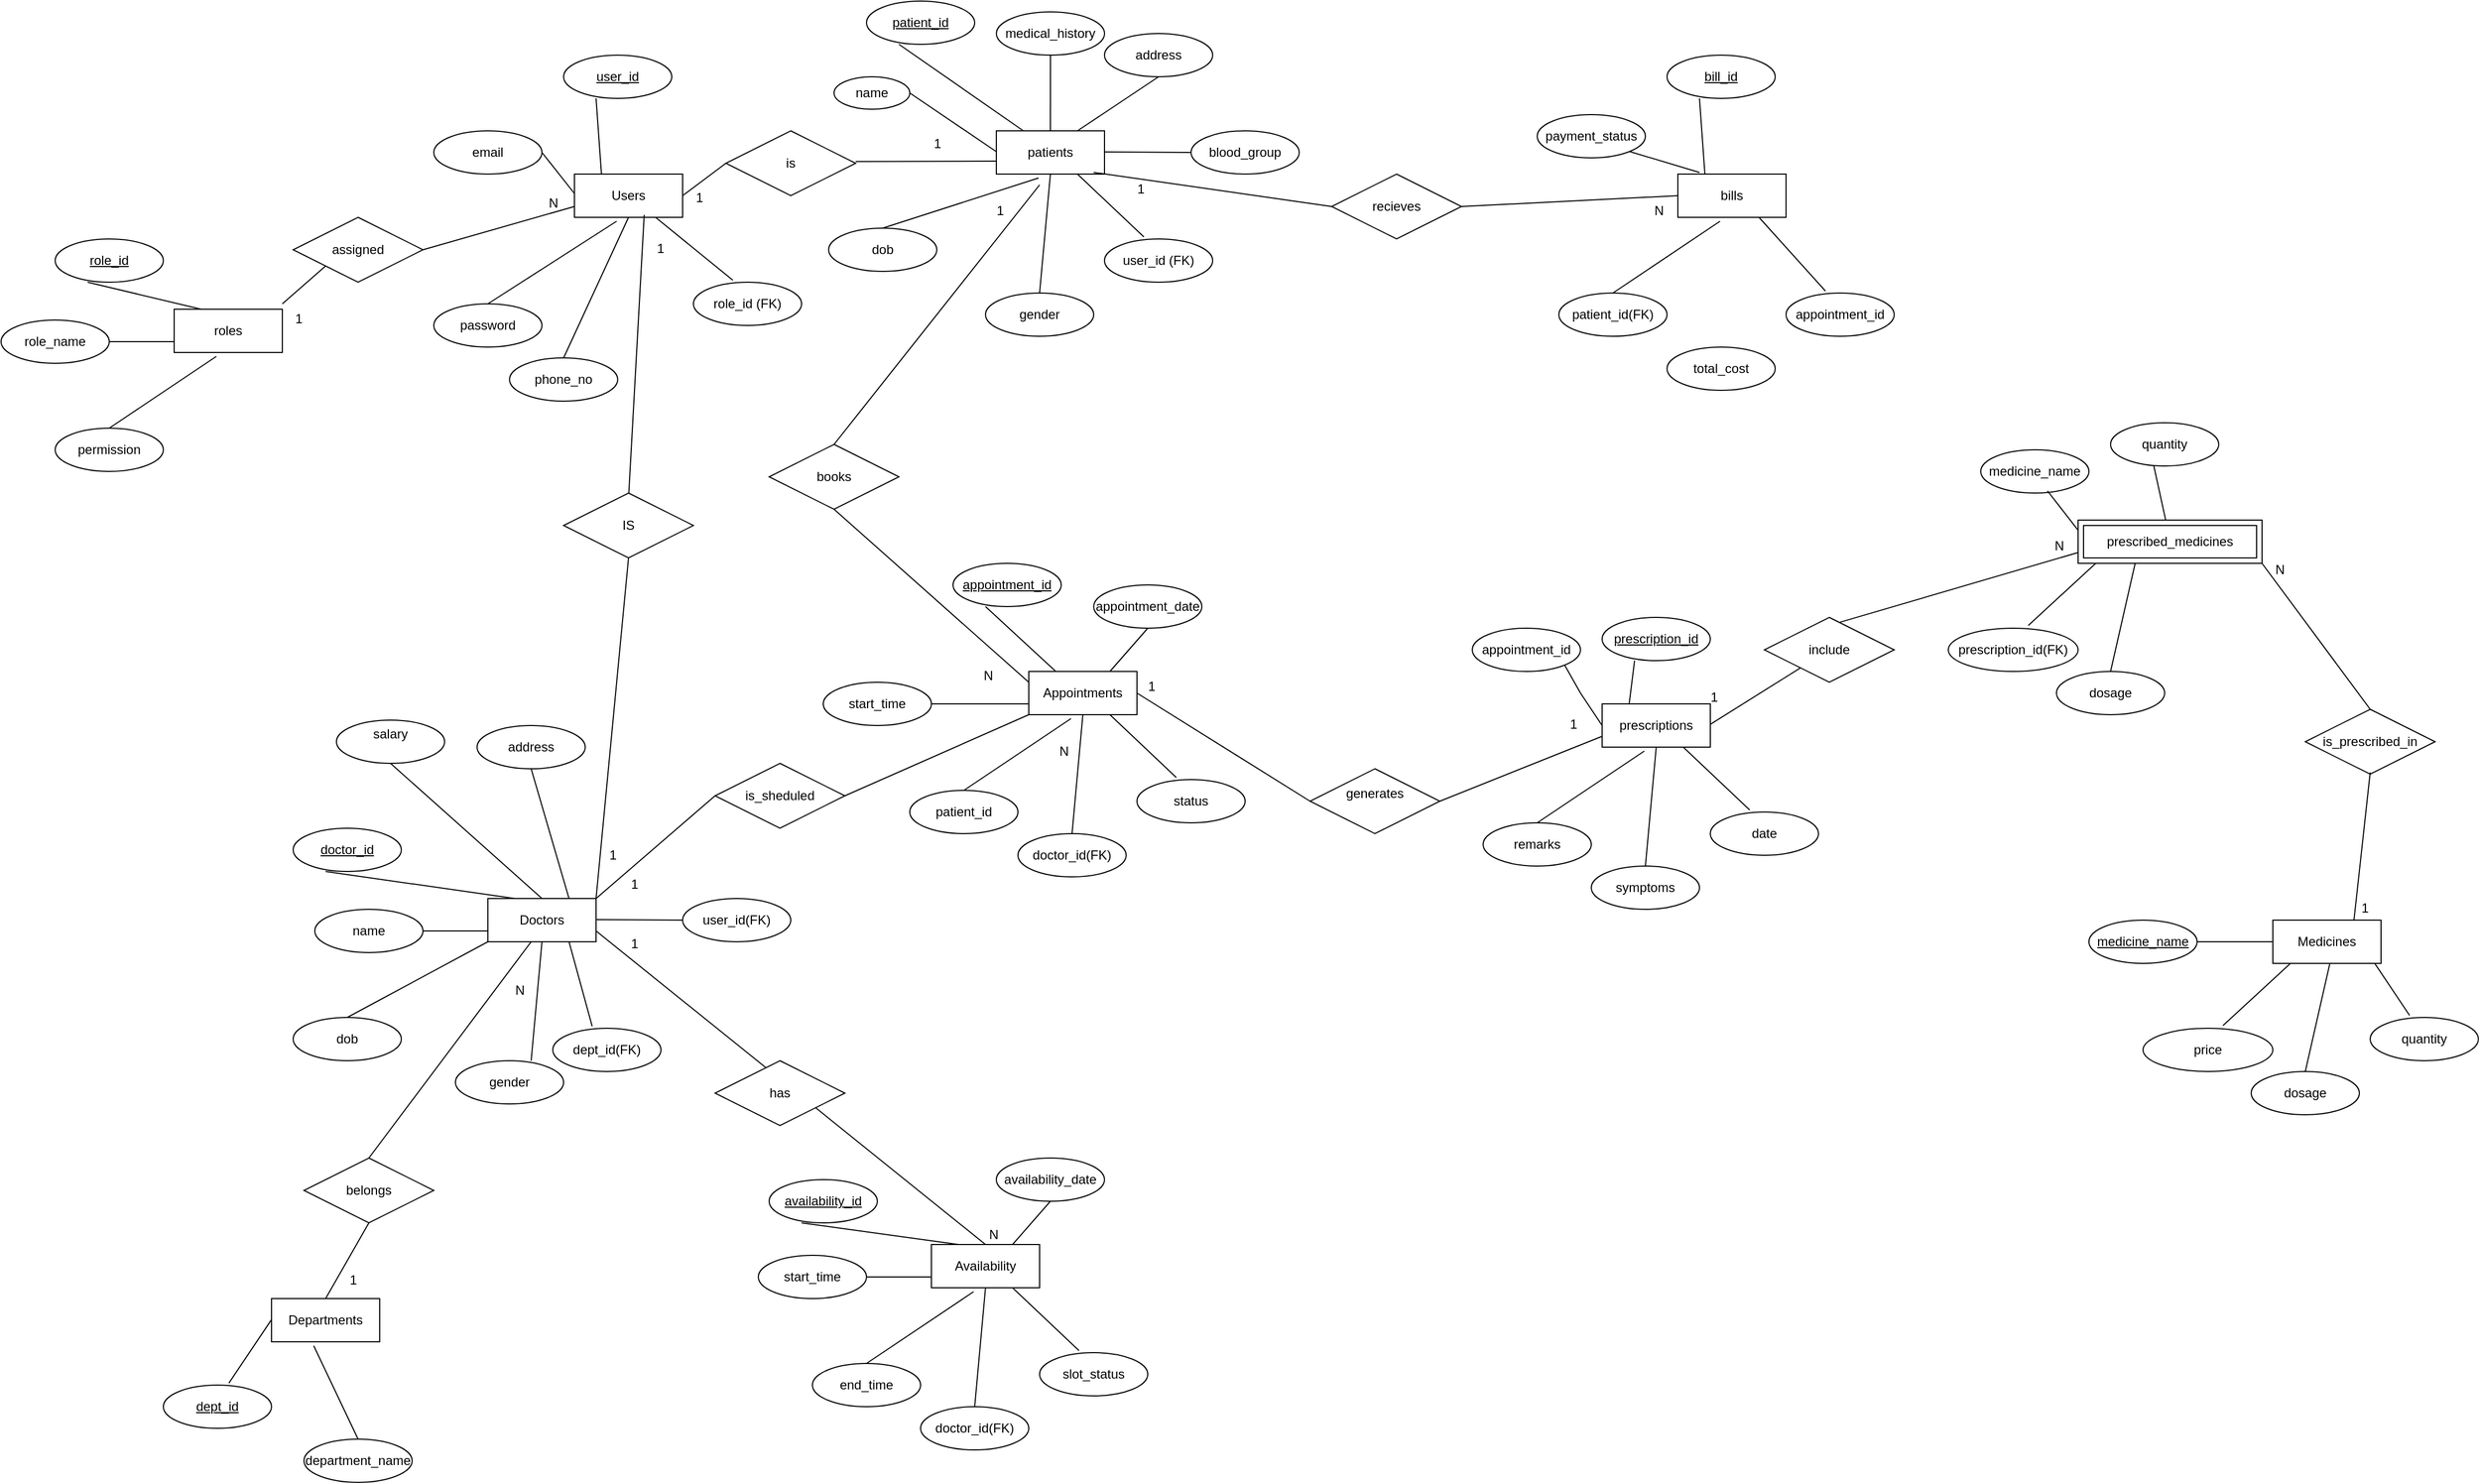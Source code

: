 <mxfile version="24.7.17">
  <diagram name="Page-1" id="zW1g4C6BafIXqibn1adY">
    <mxGraphModel dx="3634" dy="1392" grid="1" gridSize="10" guides="1" tooltips="1" connect="1" arrows="1" fold="1" page="1" pageScale="1" pageWidth="850" pageHeight="1100" math="0" shadow="0">
      <root>
        <mxCell id="0" />
        <mxCell id="1" parent="0" />
        <mxCell id="oZgCo_1qlDKIBE6nWb-r-1" value="Users" style="whiteSpace=wrap;html=1;align=center;" vertex="1" parent="1">
          <mxGeometry x="190" y="250" width="100" height="40" as="geometry" />
        </mxCell>
        <mxCell id="oZgCo_1qlDKIBE6nWb-r-2" value="user_id" style="ellipse;whiteSpace=wrap;html=1;align=center;fontStyle=4;" vertex="1" parent="1">
          <mxGeometry x="180" y="140" width="100" height="40" as="geometry" />
        </mxCell>
        <mxCell id="oZgCo_1qlDKIBE6nWb-r-3" value="email" style="ellipse;whiteSpace=wrap;html=1;align=center;" vertex="1" parent="1">
          <mxGeometry x="60" y="210" width="100" height="40" as="geometry" />
        </mxCell>
        <mxCell id="oZgCo_1qlDKIBE6nWb-r-4" value="password" style="ellipse;whiteSpace=wrap;html=1;align=center;" vertex="1" parent="1">
          <mxGeometry x="60" y="370" width="100" height="40" as="geometry" />
        </mxCell>
        <mxCell id="oZgCo_1qlDKIBE6nWb-r-8" value="" style="endArrow=none;html=1;rounded=0;exitX=0.5;exitY=0;exitDx=0;exitDy=0;entryX=0.39;entryY=1.091;entryDx=0;entryDy=0;entryPerimeter=0;" edge="1" parent="1" source="oZgCo_1qlDKIBE6nWb-r-4" target="oZgCo_1qlDKIBE6nWb-r-1">
          <mxGeometry relative="1" as="geometry">
            <mxPoint x="140" y="340" as="sourcePoint" />
            <mxPoint x="300" y="340" as="targetPoint" />
          </mxGeometry>
        </mxCell>
        <mxCell id="oZgCo_1qlDKIBE6nWb-r-10" value="role_id (FK)" style="ellipse;whiteSpace=wrap;html=1;align=center;" vertex="1" parent="1">
          <mxGeometry x="300" y="350" width="100" height="40" as="geometry" />
        </mxCell>
        <mxCell id="oZgCo_1qlDKIBE6nWb-r-14" value="" style="endArrow=none;html=1;rounded=0;entryX=0.3;entryY=1;entryDx=0;entryDy=0;entryPerimeter=0;exitX=0.25;exitY=0;exitDx=0;exitDy=0;" edge="1" parent="1" source="oZgCo_1qlDKIBE6nWb-r-1" target="oZgCo_1qlDKIBE6nWb-r-2">
          <mxGeometry relative="1" as="geometry">
            <mxPoint x="200" y="230" as="sourcePoint" />
            <mxPoint x="360" y="230" as="targetPoint" />
          </mxGeometry>
        </mxCell>
        <mxCell id="oZgCo_1qlDKIBE6nWb-r-15" value="" style="endArrow=none;html=1;rounded=0;exitX=0.364;exitY=-0.047;exitDx=0;exitDy=0;exitPerimeter=0;entryX=0.75;entryY=1;entryDx=0;entryDy=0;" edge="1" parent="1" source="oZgCo_1qlDKIBE6nWb-r-10" target="oZgCo_1qlDKIBE6nWb-r-1">
          <mxGeometry relative="1" as="geometry">
            <mxPoint x="270" y="345" as="sourcePoint" />
            <mxPoint x="320" y="275" as="targetPoint" />
          </mxGeometry>
        </mxCell>
        <mxCell id="oZgCo_1qlDKIBE6nWb-r-16" value="phone_no" style="ellipse;whiteSpace=wrap;html=1;align=center;" vertex="1" parent="1">
          <mxGeometry x="130" y="420" width="100" height="40" as="geometry" />
        </mxCell>
        <mxCell id="oZgCo_1qlDKIBE6nWb-r-17" value="patients" style="whiteSpace=wrap;html=1;align=center;" vertex="1" parent="1">
          <mxGeometry x="580" y="210" width="100" height="40" as="geometry" />
        </mxCell>
        <mxCell id="oZgCo_1qlDKIBE6nWb-r-18" value="patient_id" style="ellipse;whiteSpace=wrap;html=1;align=center;fontStyle=4;" vertex="1" parent="1">
          <mxGeometry x="460" y="90" width="100" height="40" as="geometry" />
        </mxCell>
        <mxCell id="oZgCo_1qlDKIBE6nWb-r-19" value="name" style="ellipse;whiteSpace=wrap;html=1;align=center;" vertex="1" parent="1">
          <mxGeometry x="430" y="160" width="70" height="30" as="geometry" />
        </mxCell>
        <mxCell id="oZgCo_1qlDKIBE6nWb-r-20" value="dob" style="ellipse;whiteSpace=wrap;html=1;align=center;" vertex="1" parent="1">
          <mxGeometry x="425" y="300" width="100" height="40" as="geometry" />
        </mxCell>
        <mxCell id="oZgCo_1qlDKIBE6nWb-r-21" value="" style="endArrow=none;html=1;rounded=0;exitX=0.5;exitY=0;exitDx=0;exitDy=0;entryX=0.39;entryY=1.091;entryDx=0;entryDy=0;entryPerimeter=0;" edge="1" parent="1" source="oZgCo_1qlDKIBE6nWb-r-20" target="oZgCo_1qlDKIBE6nWb-r-17">
          <mxGeometry relative="1" as="geometry">
            <mxPoint x="530" y="300" as="sourcePoint" />
            <mxPoint x="690" y="300" as="targetPoint" />
          </mxGeometry>
        </mxCell>
        <mxCell id="oZgCo_1qlDKIBE6nWb-r-22" value="user_id (FK)" style="ellipse;whiteSpace=wrap;html=1;align=center;" vertex="1" parent="1">
          <mxGeometry x="680" y="310" width="100" height="40" as="geometry" />
        </mxCell>
        <mxCell id="oZgCo_1qlDKIBE6nWb-r-24" value="" style="endArrow=none;html=1;rounded=0;entryX=0.3;entryY=1;entryDx=0;entryDy=0;entryPerimeter=0;exitX=0.25;exitY=0;exitDx=0;exitDy=0;" edge="1" parent="1" source="oZgCo_1qlDKIBE6nWb-r-17" target="oZgCo_1qlDKIBE6nWb-r-18">
          <mxGeometry relative="1" as="geometry">
            <mxPoint x="590" y="190" as="sourcePoint" />
            <mxPoint x="750" y="190" as="targetPoint" />
          </mxGeometry>
        </mxCell>
        <mxCell id="oZgCo_1qlDKIBE6nWb-r-25" value="" style="endArrow=none;html=1;rounded=0;exitX=0.364;exitY=-0.047;exitDx=0;exitDy=0;exitPerimeter=0;entryX=0.75;entryY=1;entryDx=0;entryDy=0;" edge="1" parent="1" source="oZgCo_1qlDKIBE6nWb-r-22" target="oZgCo_1qlDKIBE6nWb-r-17">
          <mxGeometry relative="1" as="geometry">
            <mxPoint x="660" y="305" as="sourcePoint" />
            <mxPoint x="710" y="235" as="targetPoint" />
          </mxGeometry>
        </mxCell>
        <mxCell id="oZgCo_1qlDKIBE6nWb-r-26" value="gender" style="ellipse;whiteSpace=wrap;html=1;align=center;" vertex="1" parent="1">
          <mxGeometry x="570" y="360" width="100" height="40" as="geometry" />
        </mxCell>
        <mxCell id="oZgCo_1qlDKIBE6nWb-r-27" value="blood_group" style="ellipse;whiteSpace=wrap;html=1;align=center;" vertex="1" parent="1">
          <mxGeometry x="760" y="210" width="100" height="40" as="geometry" />
        </mxCell>
        <mxCell id="oZgCo_1qlDKIBE6nWb-r-28" value="medical_history" style="ellipse;whiteSpace=wrap;html=1;align=center;" vertex="1" parent="1">
          <mxGeometry x="580.06" y="100" width="100" height="40" as="geometry" />
        </mxCell>
        <mxCell id="oZgCo_1qlDKIBE6nWb-r-29" value="address" style="ellipse;whiteSpace=wrap;html=1;align=center;" vertex="1" parent="1">
          <mxGeometry x="680" y="120" width="100" height="40" as="geometry" />
        </mxCell>
        <mxCell id="oZgCo_1qlDKIBE6nWb-r-30" value="" style="endArrow=none;html=1;rounded=0;entryX=0.5;entryY=1;entryDx=0;entryDy=0;" edge="1" parent="1" target="oZgCo_1qlDKIBE6nWb-r-17">
          <mxGeometry relative="1" as="geometry">
            <mxPoint x="620" y="360" as="sourcePoint" />
            <mxPoint x="720" y="310" as="targetPoint" />
          </mxGeometry>
        </mxCell>
        <mxCell id="oZgCo_1qlDKIBE6nWb-r-34" value="" style="endArrow=none;html=1;rounded=0;entryX=0.5;entryY=1;entryDx=0;entryDy=0;exitX=0.75;exitY=0;exitDx=0;exitDy=0;" edge="1" parent="1" source="oZgCo_1qlDKIBE6nWb-r-17" target="oZgCo_1qlDKIBE6nWb-r-29">
          <mxGeometry relative="1" as="geometry">
            <mxPoint x="690" y="145" as="sourcePoint" />
            <mxPoint x="850" y="145" as="targetPoint" />
          </mxGeometry>
        </mxCell>
        <mxCell id="oZgCo_1qlDKIBE6nWb-r-35" value="" style="endArrow=none;html=1;rounded=0;" edge="1" parent="1">
          <mxGeometry relative="1" as="geometry">
            <mxPoint x="680" y="229.55" as="sourcePoint" />
            <mxPoint x="760" y="230" as="targetPoint" />
          </mxGeometry>
        </mxCell>
        <mxCell id="oZgCo_1qlDKIBE6nWb-r-198" value="Doctors" style="whiteSpace=wrap;html=1;align=center;" vertex="1" parent="1">
          <mxGeometry x="110" y="920" width="100" height="40" as="geometry" />
        </mxCell>
        <mxCell id="oZgCo_1qlDKIBE6nWb-r-199" value="doctor_id" style="ellipse;whiteSpace=wrap;html=1;align=center;fontStyle=4;" vertex="1" parent="1">
          <mxGeometry x="-70" y="855" width="100" height="40" as="geometry" />
        </mxCell>
        <mxCell id="oZgCo_1qlDKIBE6nWb-r-200" value="name" style="ellipse;whiteSpace=wrap;html=1;align=center;" vertex="1" parent="1">
          <mxGeometry x="-50" y="930" width="100" height="40" as="geometry" />
        </mxCell>
        <mxCell id="oZgCo_1qlDKIBE6nWb-r-201" value="dob" style="ellipse;whiteSpace=wrap;html=1;align=center;" vertex="1" parent="1">
          <mxGeometry x="-70" y="1030" width="100" height="40" as="geometry" />
        </mxCell>
        <mxCell id="oZgCo_1qlDKIBE6nWb-r-202" value="" style="endArrow=none;html=1;rounded=0;exitX=0.5;exitY=0;exitDx=0;exitDy=0;entryX=0;entryY=1;entryDx=0;entryDy=0;" edge="1" parent="1" source="oZgCo_1qlDKIBE6nWb-r-201" target="oZgCo_1qlDKIBE6nWb-r-198">
          <mxGeometry relative="1" as="geometry">
            <mxPoint x="60" y="1010" as="sourcePoint" />
            <mxPoint x="220" y="1010" as="targetPoint" />
          </mxGeometry>
        </mxCell>
        <mxCell id="oZgCo_1qlDKIBE6nWb-r-203" value="dept_id(FK)" style="ellipse;whiteSpace=wrap;html=1;align=center;" vertex="1" parent="1">
          <mxGeometry x="170" y="1040" width="100" height="40" as="geometry" />
        </mxCell>
        <mxCell id="oZgCo_1qlDKIBE6nWb-r-204" value="" style="line;strokeWidth=1;rotatable=0;dashed=0;labelPosition=right;align=left;verticalAlign=middle;spacingTop=0;spacingLeft=6;points=[];portConstraint=eastwest;" vertex="1" parent="1">
          <mxGeometry x="50" y="945" width="60" height="10" as="geometry" />
        </mxCell>
        <mxCell id="oZgCo_1qlDKIBE6nWb-r-205" value="" style="endArrow=none;html=1;rounded=0;entryX=0.3;entryY=1;entryDx=0;entryDy=0;entryPerimeter=0;exitX=0.25;exitY=0;exitDx=0;exitDy=0;" edge="1" parent="1" source="oZgCo_1qlDKIBE6nWb-r-198" target="oZgCo_1qlDKIBE6nWb-r-199">
          <mxGeometry relative="1" as="geometry">
            <mxPoint x="120" y="900" as="sourcePoint" />
            <mxPoint x="280" y="900" as="targetPoint" />
          </mxGeometry>
        </mxCell>
        <mxCell id="oZgCo_1qlDKIBE6nWb-r-206" value="" style="endArrow=none;html=1;rounded=0;exitX=0.364;exitY=-0.047;exitDx=0;exitDy=0;exitPerimeter=0;entryX=0.75;entryY=1;entryDx=0;entryDy=0;" edge="1" parent="1" source="oZgCo_1qlDKIBE6nWb-r-203" target="oZgCo_1qlDKIBE6nWb-r-198">
          <mxGeometry relative="1" as="geometry">
            <mxPoint x="190" y="1015" as="sourcePoint" />
            <mxPoint x="240" y="945" as="targetPoint" />
          </mxGeometry>
        </mxCell>
        <mxCell id="oZgCo_1qlDKIBE6nWb-r-207" value="gender" style="ellipse;whiteSpace=wrap;html=1;align=center;" vertex="1" parent="1">
          <mxGeometry x="80" y="1070" width="100" height="40" as="geometry" />
        </mxCell>
        <mxCell id="oZgCo_1qlDKIBE6nWb-r-208" value="user_id(FK)" style="ellipse;whiteSpace=wrap;html=1;align=center;" vertex="1" parent="1">
          <mxGeometry x="290" y="920" width="100" height="40" as="geometry" />
        </mxCell>
        <mxCell id="oZgCo_1qlDKIBE6nWb-r-209" value="address" style="ellipse;whiteSpace=wrap;html=1;align=center;" vertex="1" parent="1">
          <mxGeometry x="100" y="760" width="100" height="40" as="geometry" />
        </mxCell>
        <mxCell id="oZgCo_1qlDKIBE6nWb-r-210" value="" style="endArrow=none;html=1;rounded=0;entryX=0.5;entryY=1;entryDx=0;entryDy=0;" edge="1" parent="1" target="oZgCo_1qlDKIBE6nWb-r-198">
          <mxGeometry relative="1" as="geometry">
            <mxPoint x="150" y="1070" as="sourcePoint" />
            <mxPoint x="250" y="1020" as="targetPoint" />
          </mxGeometry>
        </mxCell>
        <mxCell id="oZgCo_1qlDKIBE6nWb-r-211" value="" style="endArrow=none;html=1;rounded=0;entryX=0.5;entryY=1;entryDx=0;entryDy=0;exitX=0.75;exitY=0;exitDx=0;exitDy=0;" edge="1" parent="1" source="oZgCo_1qlDKIBE6nWb-r-198" target="oZgCo_1qlDKIBE6nWb-r-209">
          <mxGeometry relative="1" as="geometry">
            <mxPoint x="220" y="855" as="sourcePoint" />
            <mxPoint x="380" y="855" as="targetPoint" />
          </mxGeometry>
        </mxCell>
        <mxCell id="oZgCo_1qlDKIBE6nWb-r-212" value="" style="endArrow=none;html=1;rounded=0;" edge="1" parent="1">
          <mxGeometry relative="1" as="geometry">
            <mxPoint x="210" y="939.55" as="sourcePoint" />
            <mxPoint x="290" y="940" as="targetPoint" />
          </mxGeometry>
        </mxCell>
        <mxCell id="oZgCo_1qlDKIBE6nWb-r-213" value="" style="endArrow=none;html=1;rounded=0;exitX=0.5;exitY=0;exitDx=0;exitDy=0;entryX=0.5;entryY=1;entryDx=0;entryDy=0;" edge="1" parent="1" source="oZgCo_1qlDKIBE6nWb-r-198" target="oZgCo_1qlDKIBE6nWb-r-214">
          <mxGeometry relative="1" as="geometry">
            <mxPoint x="90" y="770" as="sourcePoint" />
            <mxPoint x="160" y="830" as="targetPoint" />
          </mxGeometry>
        </mxCell>
        <mxCell id="oZgCo_1qlDKIBE6nWb-r-214" value="salary&lt;div&gt;&lt;br&gt;&lt;/div&gt;" style="ellipse;whiteSpace=wrap;html=1;align=center;" vertex="1" parent="1">
          <mxGeometry x="-30" y="755" width="100" height="40" as="geometry" />
        </mxCell>
        <mxCell id="oZgCo_1qlDKIBE6nWb-r-215" value="Availability" style="whiteSpace=wrap;html=1;align=center;" vertex="1" parent="1">
          <mxGeometry x="520" y="1240" width="100" height="40" as="geometry" />
        </mxCell>
        <mxCell id="oZgCo_1qlDKIBE6nWb-r-216" value="availability_id" style="ellipse;whiteSpace=wrap;html=1;align=center;fontStyle=4;" vertex="1" parent="1">
          <mxGeometry x="370" y="1180" width="100" height="40" as="geometry" />
        </mxCell>
        <mxCell id="oZgCo_1qlDKIBE6nWb-r-217" value="start_time" style="ellipse;whiteSpace=wrap;html=1;align=center;" vertex="1" parent="1">
          <mxGeometry x="360" y="1250" width="100" height="40" as="geometry" />
        </mxCell>
        <mxCell id="oZgCo_1qlDKIBE6nWb-r-218" value="end_time" style="ellipse;whiteSpace=wrap;html=1;align=center;" vertex="1" parent="1">
          <mxGeometry x="410" y="1350" width="100" height="40" as="geometry" />
        </mxCell>
        <mxCell id="oZgCo_1qlDKIBE6nWb-r-219" value="" style="endArrow=none;html=1;rounded=0;exitX=0.5;exitY=0;exitDx=0;exitDy=0;entryX=0.39;entryY=1.091;entryDx=0;entryDy=0;entryPerimeter=0;" edge="1" parent="1" source="oZgCo_1qlDKIBE6nWb-r-218" target="oZgCo_1qlDKIBE6nWb-r-215">
          <mxGeometry relative="1" as="geometry">
            <mxPoint x="470" y="1330" as="sourcePoint" />
            <mxPoint x="630" y="1330" as="targetPoint" />
          </mxGeometry>
        </mxCell>
        <mxCell id="oZgCo_1qlDKIBE6nWb-r-220" value="slot_status" style="ellipse;whiteSpace=wrap;html=1;align=center;" vertex="1" parent="1">
          <mxGeometry x="620" y="1340" width="100" height="40" as="geometry" />
        </mxCell>
        <mxCell id="oZgCo_1qlDKIBE6nWb-r-221" value="" style="line;strokeWidth=1;rotatable=0;dashed=0;labelPosition=right;align=left;verticalAlign=middle;spacingTop=0;spacingLeft=6;points=[];portConstraint=eastwest;" vertex="1" parent="1">
          <mxGeometry x="460" y="1265" width="60" height="10" as="geometry" />
        </mxCell>
        <mxCell id="oZgCo_1qlDKIBE6nWb-r-222" value="" style="endArrow=none;html=1;rounded=0;entryX=0.3;entryY=1;entryDx=0;entryDy=0;entryPerimeter=0;exitX=0.25;exitY=0;exitDx=0;exitDy=0;" edge="1" parent="1" source="oZgCo_1qlDKIBE6nWb-r-215" target="oZgCo_1qlDKIBE6nWb-r-216">
          <mxGeometry relative="1" as="geometry">
            <mxPoint x="530" y="1220" as="sourcePoint" />
            <mxPoint x="690" y="1220" as="targetPoint" />
          </mxGeometry>
        </mxCell>
        <mxCell id="oZgCo_1qlDKIBE6nWb-r-223" value="" style="endArrow=none;html=1;rounded=0;exitX=0.364;exitY=-0.047;exitDx=0;exitDy=0;exitPerimeter=0;entryX=0.75;entryY=1;entryDx=0;entryDy=0;" edge="1" parent="1" source="oZgCo_1qlDKIBE6nWb-r-220" target="oZgCo_1qlDKIBE6nWb-r-215">
          <mxGeometry relative="1" as="geometry">
            <mxPoint x="600" y="1335" as="sourcePoint" />
            <mxPoint x="650" y="1265" as="targetPoint" />
          </mxGeometry>
        </mxCell>
        <mxCell id="oZgCo_1qlDKIBE6nWb-r-224" value="doctor_id(FK)" style="ellipse;whiteSpace=wrap;html=1;align=center;" vertex="1" parent="1">
          <mxGeometry x="510" y="1390" width="100" height="40" as="geometry" />
        </mxCell>
        <mxCell id="oZgCo_1qlDKIBE6nWb-r-225" value="availability_date" style="ellipse;whiteSpace=wrap;html=1;align=center;" vertex="1" parent="1">
          <mxGeometry x="580" y="1160" width="100" height="40" as="geometry" />
        </mxCell>
        <mxCell id="oZgCo_1qlDKIBE6nWb-r-226" value="" style="endArrow=none;html=1;rounded=0;entryX=0.5;entryY=1;entryDx=0;entryDy=0;" edge="1" parent="1" target="oZgCo_1qlDKIBE6nWb-r-215">
          <mxGeometry relative="1" as="geometry">
            <mxPoint x="560" y="1390" as="sourcePoint" />
            <mxPoint x="660" y="1340" as="targetPoint" />
          </mxGeometry>
        </mxCell>
        <mxCell id="oZgCo_1qlDKIBE6nWb-r-227" value="" style="endArrow=none;html=1;rounded=0;entryX=0.5;entryY=1;entryDx=0;entryDy=0;exitX=0.75;exitY=0;exitDx=0;exitDy=0;" edge="1" parent="1" source="oZgCo_1qlDKIBE6nWb-r-215" target="oZgCo_1qlDKIBE6nWb-r-225">
          <mxGeometry relative="1" as="geometry">
            <mxPoint x="630" y="1175" as="sourcePoint" />
            <mxPoint x="790" y="1175" as="targetPoint" />
          </mxGeometry>
        </mxCell>
        <mxCell id="oZgCo_1qlDKIBE6nWb-r-228" value="" style="endArrow=none;html=1;rounded=0;exitX=1;exitY=0.75;exitDx=0;exitDy=0;entryX=0.5;entryY=0;entryDx=0;entryDy=0;" edge="1" parent="1" source="oZgCo_1qlDKIBE6nWb-r-198" target="oZgCo_1qlDKIBE6nWb-r-215">
          <mxGeometry relative="1" as="geometry">
            <mxPoint x="300" y="1100" as="sourcePoint" />
            <mxPoint x="460" y="1100" as="targetPoint" />
          </mxGeometry>
        </mxCell>
        <mxCell id="oZgCo_1qlDKIBE6nWb-r-230" value="has" style="shape=rhombus;perimeter=rhombusPerimeter;whiteSpace=wrap;html=1;align=center;" vertex="1" parent="1">
          <mxGeometry x="320" y="1070" width="120" height="60" as="geometry" />
        </mxCell>
        <mxCell id="oZgCo_1qlDKIBE6nWb-r-233" value="1" style="resizable=0;html=1;whiteSpace=wrap;align=right;verticalAlign=bottom;" connectable="0" vertex="1" parent="1">
          <mxGeometry x="250" y="970" as="geometry" />
        </mxCell>
        <mxCell id="oZgCo_1qlDKIBE6nWb-r-244" value="Departments" style="whiteSpace=wrap;html=1;align=center;" vertex="1" parent="1">
          <mxGeometry x="-90" y="1290" width="100" height="40" as="geometry" />
        </mxCell>
        <mxCell id="oZgCo_1qlDKIBE6nWb-r-245" value="dept_id" style="ellipse;whiteSpace=wrap;html=1;align=center;fontStyle=4;" vertex="1" parent="1">
          <mxGeometry x="-190" y="1370" width="100" height="40" as="geometry" />
        </mxCell>
        <mxCell id="oZgCo_1qlDKIBE6nWb-r-246" value="department_name" style="ellipse;whiteSpace=wrap;html=1;align=center;" vertex="1" parent="1">
          <mxGeometry x="-60" y="1420" width="100" height="40" as="geometry" />
        </mxCell>
        <mxCell id="oZgCo_1qlDKIBE6nWb-r-247" value="" style="endArrow=none;html=1;rounded=0;exitX=0.5;exitY=0;exitDx=0;exitDy=0;entryX=0.39;entryY=1.091;entryDx=0;entryDy=0;entryPerimeter=0;" edge="1" parent="1" source="oZgCo_1qlDKIBE6nWb-r-246" target="oZgCo_1qlDKIBE6nWb-r-244">
          <mxGeometry relative="1" as="geometry">
            <mxPoint x="-80" y="1410" as="sourcePoint" />
            <mxPoint x="80" y="1410" as="targetPoint" />
          </mxGeometry>
        </mxCell>
        <mxCell id="oZgCo_1qlDKIBE6nWb-r-250" value="belongs" style="shape=rhombus;perimeter=rhombusPerimeter;whiteSpace=wrap;html=1;align=center;" vertex="1" parent="1">
          <mxGeometry x="-60" y="1160" width="120" height="60" as="geometry" />
        </mxCell>
        <mxCell id="oZgCo_1qlDKIBE6nWb-r-251" value="" style="endArrow=none;html=1;rounded=0;exitX=0.5;exitY=0;exitDx=0;exitDy=0;entryX=0.5;entryY=1;entryDx=0;entryDy=0;" edge="1" parent="1" source="oZgCo_1qlDKIBE6nWb-r-244" target="oZgCo_1qlDKIBE6nWb-r-250">
          <mxGeometry relative="1" as="geometry">
            <mxPoint y="1250" as="sourcePoint" />
            <mxPoint x="160" y="1250" as="targetPoint" />
          </mxGeometry>
        </mxCell>
        <mxCell id="oZgCo_1qlDKIBE6nWb-r-254" value="" style="endArrow=none;html=1;rounded=0;exitX=0.5;exitY=0;exitDx=0;exitDy=0;" edge="1" parent="1" source="oZgCo_1qlDKIBE6nWb-r-250">
          <mxGeometry relative="1" as="geometry">
            <mxPoint y="1150" as="sourcePoint" />
            <mxPoint x="150" y="960" as="targetPoint" />
          </mxGeometry>
        </mxCell>
        <mxCell id="oZgCo_1qlDKIBE6nWb-r-256" value="N" style="resizable=0;html=1;whiteSpace=wrap;align=right;verticalAlign=bottom;" connectable="0" vertex="1" parent="1">
          <mxGeometry x="580.059" y="1230.048" as="geometry">
            <mxPoint x="3" y="9" as="offset" />
          </mxGeometry>
        </mxCell>
        <mxCell id="oZgCo_1qlDKIBE6nWb-r-257" value="1" style="resizable=0;html=1;whiteSpace=wrap;align=right;verticalAlign=bottom;" connectable="0" vertex="1" parent="1">
          <mxGeometry x="-30" y="1265" as="geometry">
            <mxPoint x="20" y="16" as="offset" />
          </mxGeometry>
        </mxCell>
        <mxCell id="oZgCo_1qlDKIBE6nWb-r-259" value="" style="endArrow=none;html=1;rounded=0;exitX=0.606;exitY=-0.046;exitDx=0;exitDy=0;exitPerimeter=0;" edge="1" parent="1" source="oZgCo_1qlDKIBE6nWb-r-245">
          <mxGeometry relative="1" as="geometry">
            <mxPoint x="-250" y="1309.41" as="sourcePoint" />
            <mxPoint x="-90" y="1309.41" as="targetPoint" />
          </mxGeometry>
        </mxCell>
        <mxCell id="oZgCo_1qlDKIBE6nWb-r-260" value="N" style="resizable=0;html=1;whiteSpace=wrap;align=right;verticalAlign=bottom;" connectable="0" vertex="1" parent="1">
          <mxGeometry x="140" y="1010" as="geometry">
            <mxPoint x="5" y="3" as="offset" />
          </mxGeometry>
        </mxCell>
        <mxCell id="oZgCo_1qlDKIBE6nWb-r-284" value="Appointments" style="whiteSpace=wrap;html=1;align=center;" vertex="1" parent="1">
          <mxGeometry x="610" y="710" width="100" height="40" as="geometry" />
        </mxCell>
        <mxCell id="oZgCo_1qlDKIBE6nWb-r-285" value="appointment_id" style="ellipse;whiteSpace=wrap;html=1;align=center;fontStyle=4;" vertex="1" parent="1">
          <mxGeometry x="540" y="610" width="100" height="40" as="geometry" />
        </mxCell>
        <mxCell id="oZgCo_1qlDKIBE6nWb-r-286" value="start_time" style="ellipse;whiteSpace=wrap;html=1;align=center;" vertex="1" parent="1">
          <mxGeometry x="420" y="720" width="100" height="40" as="geometry" />
        </mxCell>
        <mxCell id="oZgCo_1qlDKIBE6nWb-r-287" value="patient_id" style="ellipse;whiteSpace=wrap;html=1;align=center;" vertex="1" parent="1">
          <mxGeometry x="500" y="820" width="100" height="40" as="geometry" />
        </mxCell>
        <mxCell id="oZgCo_1qlDKIBE6nWb-r-288" value="" style="endArrow=none;html=1;rounded=0;exitX=0.5;exitY=0;exitDx=0;exitDy=0;entryX=0.39;entryY=1.091;entryDx=0;entryDy=0;entryPerimeter=0;" edge="1" parent="1" source="oZgCo_1qlDKIBE6nWb-r-287" target="oZgCo_1qlDKIBE6nWb-r-284">
          <mxGeometry relative="1" as="geometry">
            <mxPoint x="560" y="800" as="sourcePoint" />
            <mxPoint x="720" y="800" as="targetPoint" />
          </mxGeometry>
        </mxCell>
        <mxCell id="oZgCo_1qlDKIBE6nWb-r-289" value="status" style="ellipse;whiteSpace=wrap;html=1;align=center;" vertex="1" parent="1">
          <mxGeometry x="710" y="810" width="100" height="40" as="geometry" />
        </mxCell>
        <mxCell id="oZgCo_1qlDKIBE6nWb-r-290" value="" style="line;strokeWidth=1;rotatable=0;dashed=0;labelPosition=right;align=left;verticalAlign=middle;spacingTop=0;spacingLeft=6;points=[];portConstraint=eastwest;" vertex="1" parent="1">
          <mxGeometry x="520" y="735" width="90" height="10" as="geometry" />
        </mxCell>
        <mxCell id="oZgCo_1qlDKIBE6nWb-r-291" value="" style="endArrow=none;html=1;rounded=0;entryX=0.3;entryY=1;entryDx=0;entryDy=0;entryPerimeter=0;exitX=0.25;exitY=0;exitDx=0;exitDy=0;" edge="1" parent="1" source="oZgCo_1qlDKIBE6nWb-r-284" target="oZgCo_1qlDKIBE6nWb-r-285">
          <mxGeometry relative="1" as="geometry">
            <mxPoint x="620" y="690" as="sourcePoint" />
            <mxPoint x="780" y="690" as="targetPoint" />
          </mxGeometry>
        </mxCell>
        <mxCell id="oZgCo_1qlDKIBE6nWb-r-292" value="" style="endArrow=none;html=1;rounded=0;exitX=0.364;exitY=-0.047;exitDx=0;exitDy=0;exitPerimeter=0;entryX=0.75;entryY=1;entryDx=0;entryDy=0;" edge="1" parent="1" source="oZgCo_1qlDKIBE6nWb-r-289" target="oZgCo_1qlDKIBE6nWb-r-284">
          <mxGeometry relative="1" as="geometry">
            <mxPoint x="690" y="805" as="sourcePoint" />
            <mxPoint x="740" y="735" as="targetPoint" />
          </mxGeometry>
        </mxCell>
        <mxCell id="oZgCo_1qlDKIBE6nWb-r-293" value="doctor_id(FK)" style="ellipse;whiteSpace=wrap;html=1;align=center;" vertex="1" parent="1">
          <mxGeometry x="600" y="860" width="100" height="40" as="geometry" />
        </mxCell>
        <mxCell id="oZgCo_1qlDKIBE6nWb-r-294" value="appointment_date" style="ellipse;whiteSpace=wrap;html=1;align=center;" vertex="1" parent="1">
          <mxGeometry x="670" y="630" width="100" height="40" as="geometry" />
        </mxCell>
        <mxCell id="oZgCo_1qlDKIBE6nWb-r-295" value="" style="endArrow=none;html=1;rounded=0;entryX=0.5;entryY=1;entryDx=0;entryDy=0;" edge="1" parent="1" target="oZgCo_1qlDKIBE6nWb-r-284">
          <mxGeometry relative="1" as="geometry">
            <mxPoint x="650" y="860" as="sourcePoint" />
            <mxPoint x="750" y="810" as="targetPoint" />
          </mxGeometry>
        </mxCell>
        <mxCell id="oZgCo_1qlDKIBE6nWb-r-296" value="" style="endArrow=none;html=1;rounded=0;entryX=0.5;entryY=1;entryDx=0;entryDy=0;exitX=0.75;exitY=0;exitDx=0;exitDy=0;" edge="1" parent="1" source="oZgCo_1qlDKIBE6nWb-r-284" target="oZgCo_1qlDKIBE6nWb-r-294">
          <mxGeometry relative="1" as="geometry">
            <mxPoint x="720" y="645" as="sourcePoint" />
            <mxPoint x="880" y="645" as="targetPoint" />
          </mxGeometry>
        </mxCell>
        <mxCell id="oZgCo_1qlDKIBE6nWb-r-299" value="is_sheduled" style="shape=rhombus;perimeter=rhombusPerimeter;whiteSpace=wrap;html=1;align=center;" vertex="1" parent="1">
          <mxGeometry x="320" y="795" width="120" height="60" as="geometry" />
        </mxCell>
        <mxCell id="oZgCo_1qlDKIBE6nWb-r-300" value="" style="endArrow=none;html=1;rounded=0;exitX=1;exitY=0;exitDx=0;exitDy=0;entryX=0;entryY=0.5;entryDx=0;entryDy=0;" edge="1" parent="1" source="oZgCo_1qlDKIBE6nWb-r-198" target="oZgCo_1qlDKIBE6nWb-r-299">
          <mxGeometry relative="1" as="geometry">
            <mxPoint x="210" y="884.41" as="sourcePoint" />
            <mxPoint x="370" y="884.41" as="targetPoint" />
          </mxGeometry>
        </mxCell>
        <mxCell id="oZgCo_1qlDKIBE6nWb-r-301" value="" style="endArrow=none;html=1;rounded=0;entryX=0;entryY=1;entryDx=0;entryDy=0;exitX=1;exitY=0.5;exitDx=0;exitDy=0;" edge="1" parent="1" source="oZgCo_1qlDKIBE6nWb-r-299" target="oZgCo_1qlDKIBE6nWb-r-284">
          <mxGeometry relative="1" as="geometry">
            <mxPoint x="400" y="790" as="sourcePoint" />
            <mxPoint x="560" y="790" as="targetPoint" />
          </mxGeometry>
        </mxCell>
        <mxCell id="oZgCo_1qlDKIBE6nWb-r-302" value="1" style="resizable=0;html=1;whiteSpace=wrap;align=right;verticalAlign=bottom;direction=south;" connectable="0" vertex="1" parent="1">
          <mxGeometry x="250" y="915" as="geometry" />
        </mxCell>
        <mxCell id="oZgCo_1qlDKIBE6nWb-r-304" value="1" style="resizable=0;html=1;whiteSpace=wrap;align=right;verticalAlign=bottom;direction=south;" connectable="0" vertex="1" parent="1">
          <mxGeometry x="580.06" y="260" as="geometry">
            <mxPoint x="8" y="32" as="offset" />
          </mxGeometry>
        </mxCell>
        <mxCell id="oZgCo_1qlDKIBE6nWb-r-305" value="books" style="shape=rhombus;perimeter=rhombusPerimeter;whiteSpace=wrap;html=1;align=center;" vertex="1" parent="1">
          <mxGeometry x="370" y="500" width="120" height="60" as="geometry" />
        </mxCell>
        <mxCell id="oZgCo_1qlDKIBE6nWb-r-310" value="" style="endArrow=none;html=1;rounded=0;entryX=0.5;entryY=1;entryDx=0;entryDy=0;exitX=0;exitY=0.25;exitDx=0;exitDy=0;" edge="1" parent="1" source="oZgCo_1qlDKIBE6nWb-r-284" target="oZgCo_1qlDKIBE6nWb-r-305">
          <mxGeometry relative="1" as="geometry">
            <mxPoint x="500" y="680" as="sourcePoint" />
            <mxPoint x="505" y="589.23" as="targetPoint" />
          </mxGeometry>
        </mxCell>
        <mxCell id="oZgCo_1qlDKIBE6nWb-r-312" value="" style="endArrow=none;html=1;rounded=0;exitX=0.5;exitY=0;exitDx=0;exitDy=0;" edge="1" parent="1" source="oZgCo_1qlDKIBE6nWb-r-305">
          <mxGeometry relative="1" as="geometry">
            <mxPoint x="425" y="430" as="sourcePoint" />
            <mxPoint x="620" y="260" as="targetPoint" />
          </mxGeometry>
        </mxCell>
        <mxCell id="oZgCo_1qlDKIBE6nWb-r-313" value="N" style="resizable=0;html=1;whiteSpace=wrap;align=right;verticalAlign=bottom;direction=south;" connectable="0" vertex="1" parent="1">
          <mxGeometry x="570" y="690" as="geometry">
            <mxPoint x="8" y="32" as="offset" />
          </mxGeometry>
        </mxCell>
        <mxCell id="oZgCo_1qlDKIBE6nWb-r-314" value="N" style="resizable=0;html=1;whiteSpace=wrap;align=right;verticalAlign=bottom;direction=south;" connectable="0" vertex="1" parent="1">
          <mxGeometry x="640" y="760" as="geometry">
            <mxPoint x="8" y="32" as="offset" />
          </mxGeometry>
        </mxCell>
        <mxCell id="oZgCo_1qlDKIBE6nWb-r-315" value="prescriptions" style="whiteSpace=wrap;html=1;align=center;" vertex="1" parent="1">
          <mxGeometry x="1140" y="740" width="100" height="40" as="geometry" />
        </mxCell>
        <mxCell id="oZgCo_1qlDKIBE6nWb-r-316" value="prescription_id" style="ellipse;whiteSpace=wrap;html=1;align=center;fontStyle=4;" vertex="1" parent="1">
          <mxGeometry x="1140" y="660" width="100" height="40" as="geometry" />
        </mxCell>
        <mxCell id="oZgCo_1qlDKIBE6nWb-r-317" value="appointment_id" style="ellipse;whiteSpace=wrap;html=1;align=center;" vertex="1" parent="1">
          <mxGeometry x="1020" y="670" width="100" height="40" as="geometry" />
        </mxCell>
        <mxCell id="oZgCo_1qlDKIBE6nWb-r-318" value="remarks" style="ellipse;whiteSpace=wrap;html=1;align=center;" vertex="1" parent="1">
          <mxGeometry x="1030" y="850" width="100" height="40" as="geometry" />
        </mxCell>
        <mxCell id="oZgCo_1qlDKIBE6nWb-r-319" value="" style="endArrow=none;html=1;rounded=0;exitX=0.5;exitY=0;exitDx=0;exitDy=0;entryX=0.39;entryY=1.091;entryDx=0;entryDy=0;entryPerimeter=0;" edge="1" parent="1" source="oZgCo_1qlDKIBE6nWb-r-318" target="oZgCo_1qlDKIBE6nWb-r-315">
          <mxGeometry relative="1" as="geometry">
            <mxPoint x="1090" y="830" as="sourcePoint" />
            <mxPoint x="1250" y="830" as="targetPoint" />
          </mxGeometry>
        </mxCell>
        <mxCell id="oZgCo_1qlDKIBE6nWb-r-320" value="date" style="ellipse;whiteSpace=wrap;html=1;align=center;" vertex="1" parent="1">
          <mxGeometry x="1240" y="840" width="100" height="40" as="geometry" />
        </mxCell>
        <mxCell id="oZgCo_1qlDKIBE6nWb-r-322" value="" style="endArrow=none;html=1;rounded=0;entryX=0.3;entryY=1;entryDx=0;entryDy=0;entryPerimeter=0;exitX=0.25;exitY=0;exitDx=0;exitDy=0;" edge="1" parent="1" source="oZgCo_1qlDKIBE6nWb-r-315" target="oZgCo_1qlDKIBE6nWb-r-316">
          <mxGeometry relative="1" as="geometry">
            <mxPoint x="1150" y="720" as="sourcePoint" />
            <mxPoint x="1310" y="720" as="targetPoint" />
          </mxGeometry>
        </mxCell>
        <mxCell id="oZgCo_1qlDKIBE6nWb-r-323" value="" style="endArrow=none;html=1;rounded=0;exitX=0.364;exitY=-0.047;exitDx=0;exitDy=0;exitPerimeter=0;entryX=0.75;entryY=1;entryDx=0;entryDy=0;" edge="1" parent="1" source="oZgCo_1qlDKIBE6nWb-r-320" target="oZgCo_1qlDKIBE6nWb-r-315">
          <mxGeometry relative="1" as="geometry">
            <mxPoint x="1220" y="835" as="sourcePoint" />
            <mxPoint x="1270" y="765" as="targetPoint" />
          </mxGeometry>
        </mxCell>
        <mxCell id="oZgCo_1qlDKIBE6nWb-r-324" value="symptoms" style="ellipse;whiteSpace=wrap;html=1;align=center;" vertex="1" parent="1">
          <mxGeometry x="1130" y="890" width="100" height="40" as="geometry" />
        </mxCell>
        <mxCell id="oZgCo_1qlDKIBE6nWb-r-325" value="" style="endArrow=none;html=1;rounded=0;entryX=0.5;entryY=1;entryDx=0;entryDy=0;" edge="1" parent="1" target="oZgCo_1qlDKIBE6nWb-r-315">
          <mxGeometry relative="1" as="geometry">
            <mxPoint x="1180" y="890" as="sourcePoint" />
            <mxPoint x="1280" y="840" as="targetPoint" />
          </mxGeometry>
        </mxCell>
        <mxCell id="oZgCo_1qlDKIBE6nWb-r-327" value="" style="endArrow=none;html=1;rounded=0;exitX=1;exitY=1;exitDx=0;exitDy=0;" edge="1" parent="1" source="oZgCo_1qlDKIBE6nWb-r-317">
          <mxGeometry relative="1" as="geometry">
            <mxPoint x="990" y="765" as="sourcePoint" />
            <mxPoint x="1140" y="760" as="targetPoint" />
            <Array as="points">
              <mxPoint x="1120" y="730" />
            </Array>
          </mxGeometry>
        </mxCell>
        <mxCell id="oZgCo_1qlDKIBE6nWb-r-328" value="generates&lt;div&gt;&lt;br&gt;&lt;/div&gt;" style="shape=rhombus;perimeter=rhombusPerimeter;whiteSpace=wrap;html=1;align=center;" vertex="1" parent="1">
          <mxGeometry x="870" y="800" width="120" height="60" as="geometry" />
        </mxCell>
        <mxCell id="oZgCo_1qlDKIBE6nWb-r-329" value="" style="endArrow=none;html=1;rounded=0;entryX=0;entryY=0.5;entryDx=0;entryDy=0;exitX=1;exitY=0.5;exitDx=0;exitDy=0;" edge="1" parent="1" source="oZgCo_1qlDKIBE6nWb-r-284" target="oZgCo_1qlDKIBE6nWb-r-328">
          <mxGeometry relative="1" as="geometry">
            <mxPoint x="720" y="733.57" as="sourcePoint" />
            <mxPoint x="880" y="733.57" as="targetPoint" />
          </mxGeometry>
        </mxCell>
        <mxCell id="oZgCo_1qlDKIBE6nWb-r-330" value="" style="endArrow=none;html=1;rounded=0;entryX=0;entryY=0.75;entryDx=0;entryDy=0;exitX=1;exitY=0.5;exitDx=0;exitDy=0;" edge="1" parent="1" source="oZgCo_1qlDKIBE6nWb-r-328" target="oZgCo_1qlDKIBE6nWb-r-315">
          <mxGeometry relative="1" as="geometry">
            <mxPoint x="880" y="830" as="sourcePoint" />
            <mxPoint x="1040" y="830" as="targetPoint" />
          </mxGeometry>
        </mxCell>
        <mxCell id="oZgCo_1qlDKIBE6nWb-r-331" value="1" style="resizable=0;html=1;whiteSpace=wrap;align=right;verticalAlign=bottom;direction=south;" connectable="0" vertex="1" parent="1">
          <mxGeometry x="1110" y="735" as="geometry">
            <mxPoint x="8" y="32" as="offset" />
          </mxGeometry>
        </mxCell>
        <mxCell id="oZgCo_1qlDKIBE6nWb-r-332" value="1" style="resizable=0;html=1;whiteSpace=wrap;align=right;verticalAlign=bottom;direction=south;" connectable="0" vertex="1" parent="1">
          <mxGeometry x="720" y="700" as="geometry">
            <mxPoint x="8" y="32" as="offset" />
          </mxGeometry>
        </mxCell>
        <mxCell id="oZgCo_1qlDKIBE6nWb-r-333" value="prescription_id(FK)" style="ellipse;whiteSpace=wrap;html=1;align=center;" vertex="1" parent="1">
          <mxGeometry x="1460" y="670" width="120" height="40" as="geometry" />
        </mxCell>
        <mxCell id="oZgCo_1qlDKIBE6nWb-r-334" value="" style="endArrow=none;html=1;rounded=0;exitX=0.5;exitY=0;exitDx=0;exitDy=0;entryX=0.39;entryY=1.091;entryDx=0;entryDy=0;entryPerimeter=0;" edge="1" parent="1" source="oZgCo_1qlDKIBE6nWb-r-341">
          <mxGeometry relative="1" as="geometry">
            <mxPoint x="1520" y="650" as="sourcePoint" />
            <mxPoint x="1620.7" y="603.64" as="targetPoint" />
          </mxGeometry>
        </mxCell>
        <mxCell id="oZgCo_1qlDKIBE6nWb-r-335" value="quantity" style="ellipse;whiteSpace=wrap;html=1;align=center;" vertex="1" parent="1">
          <mxGeometry x="1610" y="480" width="100" height="40" as="geometry" />
        </mxCell>
        <mxCell id="oZgCo_1qlDKIBE6nWb-r-337" value="" style="endArrow=none;html=1;rounded=0;entryX=0.75;entryY=1;entryDx=0;entryDy=0;" edge="1" parent="1">
          <mxGeometry relative="1" as="geometry">
            <mxPoint x="1650" y="520" as="sourcePoint" />
            <mxPoint x="1667.5" y="600" as="targetPoint" />
          </mxGeometry>
        </mxCell>
        <mxCell id="oZgCo_1qlDKIBE6nWb-r-338" value="dosage" style="ellipse;whiteSpace=wrap;html=1;align=center;" vertex="1" parent="1">
          <mxGeometry x="1560" y="710" width="100" height="40" as="geometry" />
        </mxCell>
        <mxCell id="oZgCo_1qlDKIBE6nWb-r-339" value="" style="endArrow=none;html=1;rounded=0;entryX=0.5;entryY=1;entryDx=0;entryDy=0;" edge="1" parent="1">
          <mxGeometry relative="1" as="geometry">
            <mxPoint x="1610" y="710" as="sourcePoint" />
            <mxPoint x="1635" y="600" as="targetPoint" />
          </mxGeometry>
        </mxCell>
        <mxCell id="oZgCo_1qlDKIBE6nWb-r-340" value="" style="endArrow=none;html=1;rounded=0;exitX=0.616;exitY=-0.062;exitDx=0;exitDy=0;entryX=0.39;entryY=1.091;entryDx=0;entryDy=0;entryPerimeter=0;exitPerimeter=0;" edge="1" parent="1" source="oZgCo_1qlDKIBE6nWb-r-333">
          <mxGeometry relative="1" as="geometry">
            <mxPoint x="1460" y="666.36" as="sourcePoint" />
            <mxPoint x="1596.3" y="610.0" as="targetPoint" />
          </mxGeometry>
        </mxCell>
        <mxCell id="oZgCo_1qlDKIBE6nWb-r-341" value="prescribed_medicines" style="shape=ext;margin=3;double=1;whiteSpace=wrap;html=1;align=center;" vertex="1" parent="1">
          <mxGeometry x="1580" y="570" width="170" height="40" as="geometry" />
        </mxCell>
        <mxCell id="oZgCo_1qlDKIBE6nWb-r-342" value="medicine_name" style="ellipse;whiteSpace=wrap;html=1;align=center;" vertex="1" parent="1">
          <mxGeometry x="1490" y="505" width="100" height="40" as="geometry" />
        </mxCell>
        <mxCell id="oZgCo_1qlDKIBE6nWb-r-343" value="include" style="shape=rhombus;perimeter=rhombusPerimeter;whiteSpace=wrap;html=1;align=center;" vertex="1" parent="1">
          <mxGeometry x="1290" y="660" width="120" height="60" as="geometry" />
        </mxCell>
        <mxCell id="oZgCo_1qlDKIBE6nWb-r-344" value="" style="endArrow=none;html=1;rounded=0;" edge="1" parent="1" target="oZgCo_1qlDKIBE6nWb-r-343">
          <mxGeometry relative="1" as="geometry">
            <mxPoint x="1240" y="758.89" as="sourcePoint" />
            <mxPoint x="1400" y="758.89" as="targetPoint" />
          </mxGeometry>
        </mxCell>
        <mxCell id="oZgCo_1qlDKIBE6nWb-r-345" value="" style="endArrow=none;html=1;rounded=0;entryX=0;entryY=0.75;entryDx=0;entryDy=0;" edge="1" parent="1" target="oZgCo_1qlDKIBE6nWb-r-341">
          <mxGeometry relative="1" as="geometry">
            <mxPoint x="1360" y="664.44" as="sourcePoint" />
            <mxPoint x="1520" y="664.44" as="targetPoint" />
          </mxGeometry>
        </mxCell>
        <mxCell id="oZgCo_1qlDKIBE6nWb-r-348" value="1" style="resizable=0;html=1;whiteSpace=wrap;align=right;verticalAlign=bottom;direction=south;" connectable="0" vertex="1" parent="1">
          <mxGeometry x="1240" y="710" as="geometry">
            <mxPoint x="8" y="32" as="offset" />
          </mxGeometry>
        </mxCell>
        <mxCell id="oZgCo_1qlDKIBE6nWb-r-349" value="" style="endArrow=none;html=1;rounded=0;exitX=0.617;exitY=0.95;exitDx=0;exitDy=0;exitPerimeter=0;" edge="1" parent="1" source="oZgCo_1qlDKIBE6nWb-r-342">
          <mxGeometry relative="1" as="geometry">
            <mxPoint x="1420" y="579.44" as="sourcePoint" />
            <mxPoint x="1580" y="579.44" as="targetPoint" />
          </mxGeometry>
        </mxCell>
        <mxCell id="oZgCo_1qlDKIBE6nWb-r-350" value="N" style="resizable=0;html=1;whiteSpace=wrap;align=right;verticalAlign=bottom;direction=south;" connectable="0" vertex="1" parent="1">
          <mxGeometry x="1560" y="570" as="geometry">
            <mxPoint x="8" y="32" as="offset" />
          </mxGeometry>
        </mxCell>
        <mxCell id="oZgCo_1qlDKIBE6nWb-r-351" value="bills" style="whiteSpace=wrap;html=1;align=center;" vertex="1" parent="1">
          <mxGeometry x="1210" y="250" width="100" height="40" as="geometry" />
        </mxCell>
        <mxCell id="oZgCo_1qlDKIBE6nWb-r-352" value="bill_id" style="ellipse;whiteSpace=wrap;html=1;align=center;fontStyle=4;" vertex="1" parent="1">
          <mxGeometry x="1200" y="140" width="100" height="40" as="geometry" />
        </mxCell>
        <mxCell id="oZgCo_1qlDKIBE6nWb-r-353" value="payment_status" style="ellipse;whiteSpace=wrap;html=1;align=center;" vertex="1" parent="1">
          <mxGeometry x="1080" y="195" width="100" height="40" as="geometry" />
        </mxCell>
        <mxCell id="oZgCo_1qlDKIBE6nWb-r-354" value="patient_id(FK)" style="ellipse;whiteSpace=wrap;html=1;align=center;" vertex="1" parent="1">
          <mxGeometry x="1100" y="360" width="100" height="40" as="geometry" />
        </mxCell>
        <mxCell id="oZgCo_1qlDKIBE6nWb-r-355" value="" style="endArrow=none;html=1;rounded=0;exitX=0.5;exitY=0;exitDx=0;exitDy=0;entryX=0.39;entryY=1.091;entryDx=0;entryDy=0;entryPerimeter=0;" edge="1" parent="1" source="oZgCo_1qlDKIBE6nWb-r-354" target="oZgCo_1qlDKIBE6nWb-r-351">
          <mxGeometry relative="1" as="geometry">
            <mxPoint x="1160" y="340" as="sourcePoint" />
            <mxPoint x="1320" y="340" as="targetPoint" />
          </mxGeometry>
        </mxCell>
        <mxCell id="oZgCo_1qlDKIBE6nWb-r-356" value="appointment_id" style="ellipse;whiteSpace=wrap;html=1;align=center;" vertex="1" parent="1">
          <mxGeometry x="1310" y="360" width="100" height="40" as="geometry" />
        </mxCell>
        <mxCell id="oZgCo_1qlDKIBE6nWb-r-358" value="" style="endArrow=none;html=1;rounded=0;entryX=0.3;entryY=1;entryDx=0;entryDy=0;entryPerimeter=0;exitX=0.25;exitY=0;exitDx=0;exitDy=0;" edge="1" parent="1" source="oZgCo_1qlDKIBE6nWb-r-351" target="oZgCo_1qlDKIBE6nWb-r-352">
          <mxGeometry relative="1" as="geometry">
            <mxPoint x="1220" y="230" as="sourcePoint" />
            <mxPoint x="1380" y="230" as="targetPoint" />
          </mxGeometry>
        </mxCell>
        <mxCell id="oZgCo_1qlDKIBE6nWb-r-359" value="" style="endArrow=none;html=1;rounded=0;exitX=0.364;exitY=-0.047;exitDx=0;exitDy=0;exitPerimeter=0;entryX=0.75;entryY=1;entryDx=0;entryDy=0;" edge="1" parent="1" source="oZgCo_1qlDKIBE6nWb-r-356" target="oZgCo_1qlDKIBE6nWb-r-351">
          <mxGeometry relative="1" as="geometry">
            <mxPoint x="1290" y="345" as="sourcePoint" />
            <mxPoint x="1340" y="275" as="targetPoint" />
          </mxGeometry>
        </mxCell>
        <mxCell id="oZgCo_1qlDKIBE6nWb-r-360" value="total_cost" style="ellipse;whiteSpace=wrap;html=1;align=center;" vertex="1" parent="1">
          <mxGeometry x="1200" y="410" width="100" height="40" as="geometry" />
        </mxCell>
        <mxCell id="oZgCo_1qlDKIBE6nWb-r-361" value="" style="endArrow=none;html=1;rounded=0;exitX=1;exitY=1;exitDx=0;exitDy=0;" edge="1" parent="1" source="oZgCo_1qlDKIBE6nWb-r-353">
          <mxGeometry relative="1" as="geometry">
            <mxPoint x="1070" y="248.46" as="sourcePoint" />
            <mxPoint x="1230" y="248.46" as="targetPoint" />
          </mxGeometry>
        </mxCell>
        <mxCell id="oZgCo_1qlDKIBE6nWb-r-362" value="recieves" style="shape=rhombus;perimeter=rhombusPerimeter;whiteSpace=wrap;html=1;align=center;" vertex="1" parent="1">
          <mxGeometry x="890" y="250" width="120" height="60" as="geometry" />
        </mxCell>
        <mxCell id="oZgCo_1qlDKIBE6nWb-r-363" value="" style="endArrow=none;html=1;rounded=0;entryX=0;entryY=0.5;entryDx=0;entryDy=0;" edge="1" parent="1" target="oZgCo_1qlDKIBE6nWb-r-362">
          <mxGeometry relative="1" as="geometry">
            <mxPoint x="670" y="248.46" as="sourcePoint" />
            <mxPoint x="830" y="248.46" as="targetPoint" />
          </mxGeometry>
        </mxCell>
        <mxCell id="oZgCo_1qlDKIBE6nWb-r-364" value="" style="endArrow=none;html=1;rounded=0;entryX=0;entryY=0.5;entryDx=0;entryDy=0;exitX=1;exitY=0.5;exitDx=0;exitDy=0;" edge="1" parent="1" source="oZgCo_1qlDKIBE6nWb-r-362" target="oZgCo_1qlDKIBE6nWb-r-351">
          <mxGeometry relative="1" as="geometry">
            <mxPoint x="770" y="380" as="sourcePoint" />
            <mxPoint x="930" y="380" as="targetPoint" />
          </mxGeometry>
        </mxCell>
        <mxCell id="oZgCo_1qlDKIBE6nWb-r-365" value="1" style="resizable=0;html=1;whiteSpace=wrap;align=right;verticalAlign=bottom;direction=south;" connectable="0" vertex="1" parent="1">
          <mxGeometry x="710" y="240" as="geometry">
            <mxPoint x="8" y="32" as="offset" />
          </mxGeometry>
        </mxCell>
        <mxCell id="oZgCo_1qlDKIBE6nWb-r-366" value="N" style="resizable=0;html=1;whiteSpace=wrap;align=right;verticalAlign=bottom;direction=south;" connectable="0" vertex="1" parent="1">
          <mxGeometry x="1190" y="260" as="geometry">
            <mxPoint x="8" y="32" as="offset" />
          </mxGeometry>
        </mxCell>
        <mxCell id="oZgCo_1qlDKIBE6nWb-r-368" value="" style="endArrow=none;html=1;rounded=0;entryX=0.5;entryY=1;entryDx=0;entryDy=0;exitX=0.5;exitY=0;exitDx=0;exitDy=0;" edge="1" parent="1" source="oZgCo_1qlDKIBE6nWb-r-17" target="oZgCo_1qlDKIBE6nWb-r-28">
          <mxGeometry relative="1" as="geometry">
            <mxPoint x="520" y="170" as="sourcePoint" />
            <mxPoint x="680" y="170" as="targetPoint" />
          </mxGeometry>
        </mxCell>
        <mxCell id="oZgCo_1qlDKIBE6nWb-r-369" value="" style="endArrow=none;html=1;rounded=0;exitX=1;exitY=0.5;exitDx=0;exitDy=0;" edge="1" parent="1" source="oZgCo_1qlDKIBE6nWb-r-19">
          <mxGeometry relative="1" as="geometry">
            <mxPoint x="420" y="229.23" as="sourcePoint" />
            <mxPoint x="580" y="229.23" as="targetPoint" />
          </mxGeometry>
        </mxCell>
        <mxCell id="oZgCo_1qlDKIBE6nWb-r-370" value="" style="endArrow=none;html=1;rounded=0;entryX=0.5;entryY=0;entryDx=0;entryDy=0;exitX=0.5;exitY=1;exitDx=0;exitDy=0;" edge="1" parent="1" source="oZgCo_1qlDKIBE6nWb-r-1" target="oZgCo_1qlDKIBE6nWb-r-16">
          <mxGeometry relative="1" as="geometry">
            <mxPoint x="230" y="300" as="sourcePoint" />
            <mxPoint x="390" y="300" as="targetPoint" />
          </mxGeometry>
        </mxCell>
        <mxCell id="oZgCo_1qlDKIBE6nWb-r-373" value="" style="endArrow=none;html=1;rounded=0;entryX=0.645;entryY=0.944;entryDx=0;entryDy=0;entryPerimeter=0;" edge="1" parent="1" target="oZgCo_1qlDKIBE6nWb-r-1">
          <mxGeometry relative="1" as="geometry">
            <mxPoint x="240" y="550" as="sourcePoint" />
            <mxPoint x="360" y="543.33" as="targetPoint" />
          </mxGeometry>
        </mxCell>
        <mxCell id="oZgCo_1qlDKIBE6nWb-r-375" value="IS" style="shape=rhombus;perimeter=rhombusPerimeter;whiteSpace=wrap;html=1;align=center;" vertex="1" parent="1">
          <mxGeometry x="180" y="545" width="120" height="60" as="geometry" />
        </mxCell>
        <mxCell id="oZgCo_1qlDKIBE6nWb-r-376" value="" style="endArrow=none;html=1;rounded=0;exitX=0.5;exitY=1;exitDx=0;exitDy=0;" edge="1" parent="1" source="oZgCo_1qlDKIBE6nWb-r-375">
          <mxGeometry relative="1" as="geometry">
            <mxPoint x="340" y="770" as="sourcePoint" />
            <mxPoint x="210" y="920" as="targetPoint" />
          </mxGeometry>
        </mxCell>
        <mxCell id="oZgCo_1qlDKIBE6nWb-r-379" value="is" style="shape=rhombus;perimeter=rhombusPerimeter;whiteSpace=wrap;html=1;align=center;" vertex="1" parent="1">
          <mxGeometry x="330" y="210" width="120" height="60" as="geometry" />
        </mxCell>
        <mxCell id="oZgCo_1qlDKIBE6nWb-r-380" value="" style="endArrow=none;html=1;rounded=0;entryX=0;entryY=0.5;entryDx=0;entryDy=0;exitX=1;exitY=0.5;exitDx=0;exitDy=0;" edge="1" parent="1" source="oZgCo_1qlDKIBE6nWb-r-1" target="oZgCo_1qlDKIBE6nWb-r-379">
          <mxGeometry relative="1" as="geometry">
            <mxPoint x="280" y="260" as="sourcePoint" />
            <mxPoint x="440" y="260" as="targetPoint" />
          </mxGeometry>
        </mxCell>
        <mxCell id="oZgCo_1qlDKIBE6nWb-r-381" value="" style="endArrow=none;html=1;rounded=0;" edge="1" parent="1">
          <mxGeometry relative="1" as="geometry">
            <mxPoint x="450" y="238.33" as="sourcePoint" />
            <mxPoint x="580" y="238" as="targetPoint" />
          </mxGeometry>
        </mxCell>
        <mxCell id="oZgCo_1qlDKIBE6nWb-r-382" value="1" style="resizable=0;html=1;whiteSpace=wrap;align=right;verticalAlign=bottom;direction=south;" connectable="0" vertex="1" parent="1">
          <mxGeometry x="250" y="820" as="geometry">
            <mxPoint x="-20" y="68" as="offset" />
          </mxGeometry>
        </mxCell>
        <mxCell id="oZgCo_1qlDKIBE6nWb-r-383" value="1" style="resizable=0;html=1;whiteSpace=wrap;align=right;verticalAlign=bottom;direction=south;" connectable="0" vertex="1" parent="1">
          <mxGeometry x="270" y="310" as="geometry">
            <mxPoint x="4" y="17" as="offset" />
          </mxGeometry>
        </mxCell>
        <mxCell id="oZgCo_1qlDKIBE6nWb-r-384" value="1" style="resizable=0;html=1;whiteSpace=wrap;align=right;verticalAlign=bottom;direction=south;" connectable="0" vertex="1" parent="1">
          <mxGeometry x="310" y="280" as="geometry" />
        </mxCell>
        <mxCell id="oZgCo_1qlDKIBE6nWb-r-385" value="1" style="resizable=0;html=1;whiteSpace=wrap;align=right;verticalAlign=bottom;direction=south;" connectable="0" vertex="1" parent="1">
          <mxGeometry x="530" y="230" as="geometry" />
        </mxCell>
        <mxCell id="oZgCo_1qlDKIBE6nWb-r-386" value="" style="endArrow=none;html=1;rounded=0;exitX=1;exitY=0.5;exitDx=0;exitDy=0;" edge="1" parent="1" source="oZgCo_1qlDKIBE6nWb-r-3">
          <mxGeometry relative="1" as="geometry">
            <mxPoint x="30" y="268" as="sourcePoint" />
            <mxPoint x="190" y="268" as="targetPoint" />
          </mxGeometry>
        </mxCell>
        <mxCell id="oZgCo_1qlDKIBE6nWb-r-394" value="roles" style="whiteSpace=wrap;html=1;align=center;" vertex="1" parent="1">
          <mxGeometry x="-180" y="375" width="100" height="40" as="geometry" />
        </mxCell>
        <mxCell id="oZgCo_1qlDKIBE6nWb-r-395" value="role_id" style="ellipse;whiteSpace=wrap;html=1;align=center;fontStyle=4;" vertex="1" parent="1">
          <mxGeometry x="-290" y="310" width="100" height="40" as="geometry" />
        </mxCell>
        <mxCell id="oZgCo_1qlDKIBE6nWb-r-396" value="role_name" style="ellipse;whiteSpace=wrap;html=1;align=center;" vertex="1" parent="1">
          <mxGeometry x="-340" y="385" width="100" height="40" as="geometry" />
        </mxCell>
        <mxCell id="oZgCo_1qlDKIBE6nWb-r-397" value="permission" style="ellipse;whiteSpace=wrap;html=1;align=center;" vertex="1" parent="1">
          <mxGeometry x="-290" y="485" width="100" height="40" as="geometry" />
        </mxCell>
        <mxCell id="oZgCo_1qlDKIBE6nWb-r-398" value="" style="endArrow=none;html=1;rounded=0;exitX=0.5;exitY=0;exitDx=0;exitDy=0;entryX=0.39;entryY=1.091;entryDx=0;entryDy=0;entryPerimeter=0;" edge="1" parent="1" source="oZgCo_1qlDKIBE6nWb-r-397" target="oZgCo_1qlDKIBE6nWb-r-394">
          <mxGeometry relative="1" as="geometry">
            <mxPoint x="-230" y="465" as="sourcePoint" />
            <mxPoint x="-70" y="465" as="targetPoint" />
          </mxGeometry>
        </mxCell>
        <mxCell id="oZgCo_1qlDKIBE6nWb-r-399" value="" style="line;strokeWidth=1;rotatable=0;dashed=0;labelPosition=right;align=left;verticalAlign=middle;spacingTop=0;spacingLeft=6;points=[];portConstraint=eastwest;" vertex="1" parent="1">
          <mxGeometry x="-240" y="400" width="60" height="10" as="geometry" />
        </mxCell>
        <mxCell id="oZgCo_1qlDKIBE6nWb-r-400" value="" style="endArrow=none;html=1;rounded=0;entryX=0.3;entryY=1;entryDx=0;entryDy=0;entryPerimeter=0;exitX=0.25;exitY=0;exitDx=0;exitDy=0;" edge="1" parent="1" source="oZgCo_1qlDKIBE6nWb-r-394" target="oZgCo_1qlDKIBE6nWb-r-395">
          <mxGeometry relative="1" as="geometry">
            <mxPoint x="-170" y="355" as="sourcePoint" />
            <mxPoint x="-10" y="355" as="targetPoint" />
          </mxGeometry>
        </mxCell>
        <mxCell id="oZgCo_1qlDKIBE6nWb-r-401" value="assigned" style="shape=rhombus;perimeter=rhombusPerimeter;whiteSpace=wrap;html=1;align=center;" vertex="1" parent="1">
          <mxGeometry x="-70" y="290" width="120" height="60" as="geometry" />
        </mxCell>
        <mxCell id="oZgCo_1qlDKIBE6nWb-r-402" value="" style="endArrow=none;html=1;rounded=0;entryX=0;entryY=1;entryDx=0;entryDy=0;" edge="1" parent="1" target="oZgCo_1qlDKIBE6nWb-r-401">
          <mxGeometry relative="1" as="geometry">
            <mxPoint x="-80" y="370" as="sourcePoint" />
            <mxPoint x="70" y="390" as="targetPoint" />
          </mxGeometry>
        </mxCell>
        <mxCell id="oZgCo_1qlDKIBE6nWb-r-403" value="" style="endArrow=none;html=1;rounded=0;entryX=0;entryY=0.75;entryDx=0;entryDy=0;exitX=1;exitY=0.5;exitDx=0;exitDy=0;" edge="1" parent="1" source="oZgCo_1qlDKIBE6nWb-r-401" target="oZgCo_1qlDKIBE6nWb-r-1">
          <mxGeometry relative="1" as="geometry">
            <mxPoint x="10" y="319" as="sourcePoint" />
            <mxPoint x="170" y="319" as="targetPoint" />
          </mxGeometry>
        </mxCell>
        <mxCell id="oZgCo_1qlDKIBE6nWb-r-404" value="1" style="text;whiteSpace=wrap;html=1;" vertex="1" parent="1">
          <mxGeometry x="-70" y="370" width="40" height="40" as="geometry" />
        </mxCell>
        <mxCell id="oZgCo_1qlDKIBE6nWb-r-405" value="N" style="resizable=0;html=1;whiteSpace=wrap;align=right;verticalAlign=bottom;" connectable="0" vertex="1" parent="1">
          <mxGeometry x="125" y="257" as="geometry">
            <mxPoint x="51" y="28" as="offset" />
          </mxGeometry>
        </mxCell>
        <mxCell id="oZgCo_1qlDKIBE6nWb-r-415" value="price" style="ellipse;whiteSpace=wrap;html=1;align=center;" vertex="1" parent="1">
          <mxGeometry x="1640" y="1040" width="120" height="40" as="geometry" />
        </mxCell>
        <mxCell id="oZgCo_1qlDKIBE6nWb-r-416" value="quantity" style="ellipse;whiteSpace=wrap;html=1;align=center;" vertex="1" parent="1">
          <mxGeometry x="1850" y="1030" width="100" height="40" as="geometry" />
        </mxCell>
        <mxCell id="oZgCo_1qlDKIBE6nWb-r-417" value="" style="line;strokeWidth=1;rotatable=0;dashed=0;labelPosition=right;align=left;verticalAlign=middle;spacingTop=0;spacingLeft=6;points=[];portConstraint=eastwest;" vertex="1" parent="1">
          <mxGeometry x="1690" y="955" width="70" height="10" as="geometry" />
        </mxCell>
        <mxCell id="oZgCo_1qlDKIBE6nWb-r-418" value="" style="endArrow=none;html=1;rounded=0;exitX=0.364;exitY=-0.047;exitDx=0;exitDy=0;exitPerimeter=0;entryX=0.75;entryY=1;entryDx=0;entryDy=0;" edge="1" parent="1" source="oZgCo_1qlDKIBE6nWb-r-416">
          <mxGeometry relative="1" as="geometry">
            <mxPoint x="1830" y="1025" as="sourcePoint" />
            <mxPoint x="1847.5" y="970" as="targetPoint" />
          </mxGeometry>
        </mxCell>
        <mxCell id="oZgCo_1qlDKIBE6nWb-r-419" value="dosage" style="ellipse;whiteSpace=wrap;html=1;align=center;" vertex="1" parent="1">
          <mxGeometry x="1740" y="1080" width="100" height="40" as="geometry" />
        </mxCell>
        <mxCell id="oZgCo_1qlDKIBE6nWb-r-420" value="" style="endArrow=none;html=1;rounded=0;entryX=0.5;entryY=1;entryDx=0;entryDy=0;" edge="1" parent="1">
          <mxGeometry relative="1" as="geometry">
            <mxPoint x="1790" y="1080" as="sourcePoint" />
            <mxPoint x="1815" y="970" as="targetPoint" />
          </mxGeometry>
        </mxCell>
        <mxCell id="oZgCo_1qlDKIBE6nWb-r-421" value="" style="endArrow=none;html=1;rounded=0;exitX=0.616;exitY=-0.062;exitDx=0;exitDy=0;entryX=0.39;entryY=1.091;entryDx=0;entryDy=0;entryPerimeter=0;exitPerimeter=0;" edge="1" parent="1" source="oZgCo_1qlDKIBE6nWb-r-415">
          <mxGeometry relative="1" as="geometry">
            <mxPoint x="1640" y="1036.36" as="sourcePoint" />
            <mxPoint x="1776.3" y="980" as="targetPoint" />
          </mxGeometry>
        </mxCell>
        <mxCell id="oZgCo_1qlDKIBE6nWb-r-422" value="Medicines" style="whiteSpace=wrap;html=1;align=center;" vertex="1" parent="1">
          <mxGeometry x="1760" y="940" width="100" height="40" as="geometry" />
        </mxCell>
        <mxCell id="oZgCo_1qlDKIBE6nWb-r-423" value="medicine_name" style="ellipse;whiteSpace=wrap;html=1;align=center;fontStyle=4;" vertex="1" parent="1">
          <mxGeometry x="1590" y="940" width="100" height="40" as="geometry" />
        </mxCell>
        <mxCell id="oZgCo_1qlDKIBE6nWb-r-424" value="is_prescribed_in" style="shape=rhombus;perimeter=rhombusPerimeter;whiteSpace=wrap;html=1;align=center;" vertex="1" parent="1">
          <mxGeometry x="1790" y="745" width="120" height="60" as="geometry" />
        </mxCell>
        <mxCell id="oZgCo_1qlDKIBE6nWb-r-425" value="" style="endArrow=none;html=1;rounded=0;exitX=0.75;exitY=0;exitDx=0;exitDy=0;" edge="1" parent="1" source="oZgCo_1qlDKIBE6nWb-r-422">
          <mxGeometry relative="1" as="geometry">
            <mxPoint x="1690" y="803.46" as="sourcePoint" />
            <mxPoint x="1850" y="803.46" as="targetPoint" />
          </mxGeometry>
        </mxCell>
        <mxCell id="oZgCo_1qlDKIBE6nWb-r-427" value="" style="endArrow=none;html=1;rounded=0;exitX=1;exitY=1;exitDx=0;exitDy=0;" edge="1" parent="1" source="oZgCo_1qlDKIBE6nWb-r-341">
          <mxGeometry relative="1" as="geometry">
            <mxPoint x="1690" y="745" as="sourcePoint" />
            <mxPoint x="1850" y="745" as="targetPoint" />
          </mxGeometry>
        </mxCell>
        <mxCell id="oZgCo_1qlDKIBE6nWb-r-429" value="N" style="resizable=0;html=1;whiteSpace=wrap;align=right;verticalAlign=bottom;" connectable="0" vertex="1" parent="1">
          <mxGeometry x="1360" y="670" as="geometry">
            <mxPoint x="412" y="-46" as="offset" />
          </mxGeometry>
        </mxCell>
        <mxCell id="oZgCo_1qlDKIBE6nWb-r-432" value="1" style="text;whiteSpace=wrap;html=1;" vertex="1" parent="1">
          <mxGeometry x="1840" y="915" width="40" height="40" as="geometry" />
        </mxCell>
      </root>
    </mxGraphModel>
  </diagram>
</mxfile>
